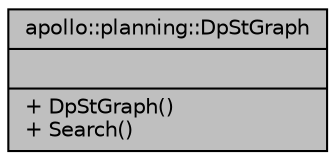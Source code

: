 digraph "apollo::planning::DpStGraph"
{
  edge [fontname="Helvetica",fontsize="10",labelfontname="Helvetica",labelfontsize="10"];
  node [fontname="Helvetica",fontsize="10",shape=record];
  Node1 [label="{apollo::planning::DpStGraph\n||+ DpStGraph()\l+ Search()\l}",height=0.2,width=0.4,color="black", fillcolor="grey75", style="filled" fontcolor="black"];
}
